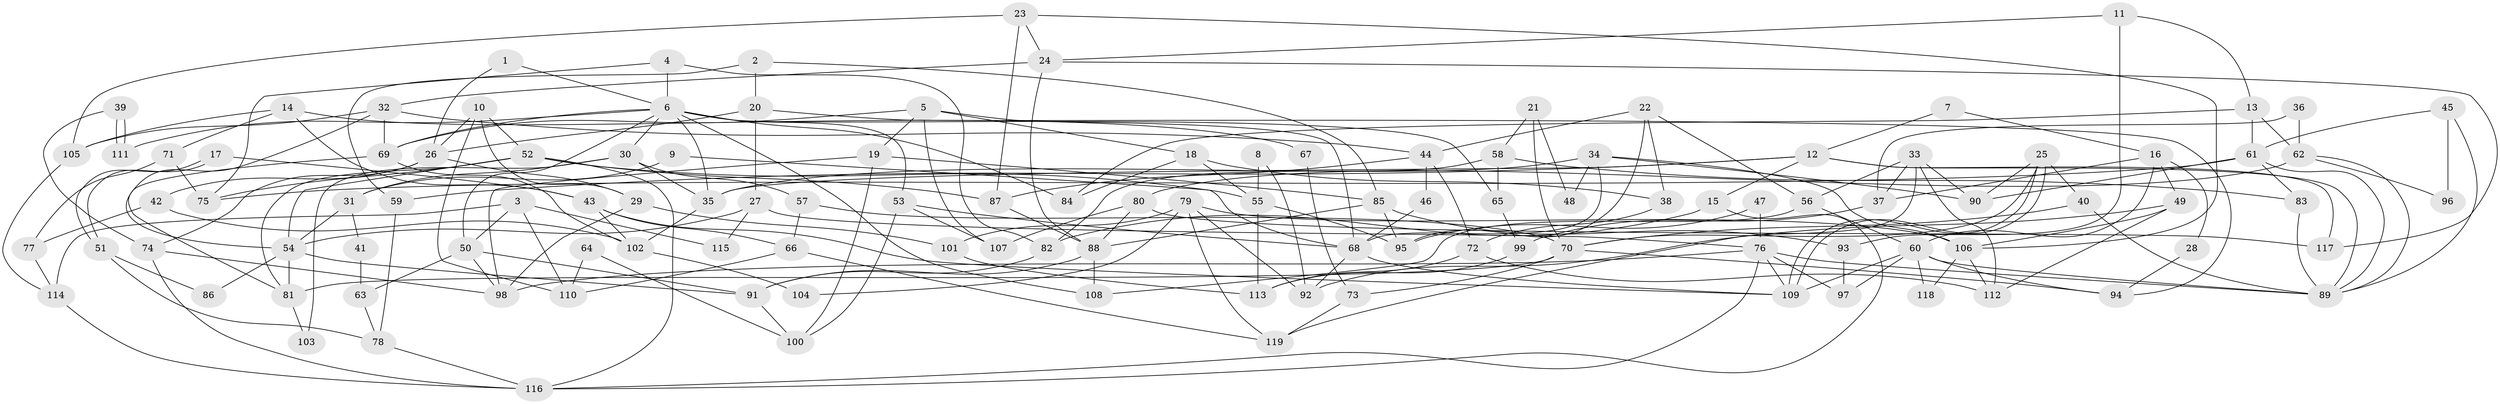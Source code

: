 // coarse degree distribution, {2: 0.11842105263157894, 3: 0.17105263157894737, 4: 0.19736842105263158, 6: 0.10526315789473684, 14: 0.013157894736842105, 7: 0.18421052631578946, 5: 0.14473684210526316, 9: 0.02631578947368421, 8: 0.02631578947368421, 10: 0.013157894736842105}
// Generated by graph-tools (version 1.1) at 2025/24/03/03/25 07:24:04]
// undirected, 119 vertices, 238 edges
graph export_dot {
graph [start="1"]
  node [color=gray90,style=filled];
  1;
  2;
  3;
  4;
  5;
  6;
  7;
  8;
  9;
  10;
  11;
  12;
  13;
  14;
  15;
  16;
  17;
  18;
  19;
  20;
  21;
  22;
  23;
  24;
  25;
  26;
  27;
  28;
  29;
  30;
  31;
  32;
  33;
  34;
  35;
  36;
  37;
  38;
  39;
  40;
  41;
  42;
  43;
  44;
  45;
  46;
  47;
  48;
  49;
  50;
  51;
  52;
  53;
  54;
  55;
  56;
  57;
  58;
  59;
  60;
  61;
  62;
  63;
  64;
  65;
  66;
  67;
  68;
  69;
  70;
  71;
  72;
  73;
  74;
  75;
  76;
  77;
  78;
  79;
  80;
  81;
  82;
  83;
  84;
  85;
  86;
  87;
  88;
  89;
  90;
  91;
  92;
  93;
  94;
  95;
  96;
  97;
  98;
  99;
  100;
  101;
  102;
  103;
  104;
  105;
  106;
  107;
  108;
  109;
  110;
  111;
  112;
  113;
  114;
  115;
  116;
  117;
  118;
  119;
  1 -- 26;
  1 -- 6;
  2 -- 85;
  2 -- 20;
  2 -- 59;
  3 -- 114;
  3 -- 50;
  3 -- 110;
  3 -- 115;
  4 -- 6;
  4 -- 75;
  4 -- 82;
  5 -- 69;
  5 -- 107;
  5 -- 18;
  5 -- 19;
  5 -- 68;
  6 -- 50;
  6 -- 35;
  6 -- 30;
  6 -- 53;
  6 -- 65;
  6 -- 69;
  6 -- 84;
  6 -- 108;
  6 -- 111;
  7 -- 16;
  7 -- 12;
  8 -- 55;
  8 -- 92;
  9 -- 31;
  9 -- 68;
  10 -- 26;
  10 -- 52;
  10 -- 29;
  10 -- 110;
  11 -- 93;
  11 -- 24;
  11 -- 13;
  12 -- 89;
  12 -- 15;
  12 -- 35;
  12 -- 59;
  12 -- 117;
  13 -- 61;
  13 -- 62;
  13 -- 84;
  14 -- 105;
  14 -- 43;
  14 -- 67;
  14 -- 71;
  15 -- 82;
  15 -- 116;
  16 -- 49;
  16 -- 60;
  16 -- 28;
  16 -- 37;
  17 -- 43;
  17 -- 51;
  17 -- 51;
  18 -- 84;
  18 -- 38;
  18 -- 55;
  19 -- 100;
  19 -- 85;
  19 -- 98;
  20 -- 27;
  20 -- 94;
  20 -- 26;
  21 -- 70;
  21 -- 58;
  21 -- 48;
  22 -- 56;
  22 -- 95;
  22 -- 38;
  22 -- 44;
  23 -- 24;
  23 -- 106;
  23 -- 87;
  23 -- 105;
  24 -- 32;
  24 -- 117;
  24 -- 88;
  25 -- 40;
  25 -- 109;
  25 -- 109;
  25 -- 70;
  25 -- 90;
  26 -- 74;
  26 -- 29;
  26 -- 42;
  27 -- 76;
  27 -- 54;
  27 -- 115;
  28 -- 94;
  29 -- 98;
  29 -- 101;
  30 -- 57;
  30 -- 31;
  30 -- 35;
  30 -- 103;
  31 -- 54;
  31 -- 41;
  32 -- 54;
  32 -- 44;
  32 -- 69;
  32 -- 105;
  33 -- 56;
  33 -- 112;
  33 -- 37;
  33 -- 90;
  33 -- 119;
  34 -- 35;
  34 -- 90;
  34 -- 48;
  34 -- 68;
  34 -- 106;
  35 -- 102;
  36 -- 62;
  36 -- 37;
  37 -- 99;
  38 -- 72;
  39 -- 74;
  39 -- 111;
  39 -- 111;
  40 -- 70;
  40 -- 89;
  41 -- 63;
  42 -- 102;
  42 -- 77;
  43 -- 109;
  43 -- 102;
  43 -- 66;
  44 -- 87;
  44 -- 46;
  44 -- 72;
  45 -- 89;
  45 -- 61;
  45 -- 96;
  46 -- 68;
  47 -- 95;
  47 -- 76;
  49 -- 106;
  49 -- 92;
  49 -- 112;
  50 -- 98;
  50 -- 91;
  50 -- 63;
  51 -- 78;
  51 -- 86;
  52 -- 116;
  52 -- 55;
  52 -- 54;
  52 -- 75;
  52 -- 81;
  52 -- 87;
  53 -- 68;
  53 -- 100;
  53 -- 107;
  54 -- 81;
  54 -- 86;
  54 -- 91;
  55 -- 113;
  55 -- 95;
  56 -- 60;
  56 -- 108;
  57 -- 70;
  57 -- 66;
  58 -- 82;
  58 -- 65;
  58 -- 83;
  59 -- 78;
  60 -- 109;
  60 -- 89;
  60 -- 94;
  60 -- 97;
  60 -- 118;
  61 -- 83;
  61 -- 90;
  61 -- 75;
  61 -- 89;
  62 -- 89;
  62 -- 80;
  62 -- 96;
  63 -- 78;
  64 -- 100;
  64 -- 110;
  65 -- 99;
  66 -- 110;
  66 -- 119;
  67 -- 73;
  68 -- 92;
  68 -- 109;
  69 -- 81;
  69 -- 102;
  70 -- 81;
  70 -- 73;
  70 -- 94;
  71 -- 75;
  71 -- 77;
  72 -- 112;
  72 -- 113;
  73 -- 119;
  74 -- 98;
  74 -- 116;
  76 -- 109;
  76 -- 98;
  76 -- 89;
  76 -- 97;
  76 -- 116;
  77 -- 114;
  78 -- 116;
  79 -- 119;
  79 -- 106;
  79 -- 92;
  79 -- 101;
  79 -- 104;
  80 -- 88;
  80 -- 107;
  80 -- 117;
  81 -- 103;
  82 -- 91;
  83 -- 89;
  85 -- 88;
  85 -- 93;
  85 -- 95;
  87 -- 88;
  88 -- 91;
  88 -- 108;
  91 -- 100;
  93 -- 97;
  99 -- 113;
  101 -- 113;
  102 -- 104;
  105 -- 114;
  106 -- 112;
  106 -- 118;
  114 -- 116;
}
